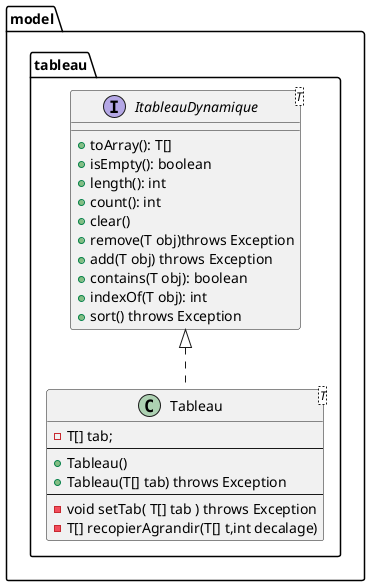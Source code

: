 @startuml
package model.tableau{
interface ItableauDynamique<T>{
    + toArray(): T[]
    + isEmpty(): boolean
    + length(): int
    + count(): int
    + clear()
    + remove(T obj)throws Exception
    + add(T obj) throws Exception
    + contains(T obj): boolean
    + indexOf(T obj): int
    + sort() throws Exception
}

class Tableau<T>{
 - T[] tab;
 ---
 + Tableau()
 + Tableau(T[] tab) throws Exception
---
 - void setTab( T[] tab ) throws Exception
 - T[] recopierAgrandir(T[] t,int decalage)
}

ItableauDynamique<|..Tableau
}
@enduml